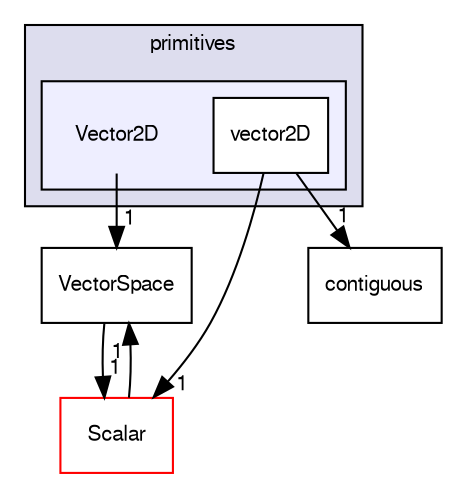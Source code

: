 digraph "src/OpenFOAM/primitives/Vector2D" {
  bgcolor=transparent;
  compound=true
  node [ fontsize="10", fontname="FreeSans"];
  edge [ labelfontsize="10", labelfontname="FreeSans"];
  subgraph clusterdir_3e50f45338116b169052b428016851aa {
    graph [ bgcolor="#ddddee", pencolor="black", label="primitives" fontname="FreeSans", fontsize="10", URL="dir_3e50f45338116b169052b428016851aa.html"]
  subgraph clusterdir_974ac155d7c04ce7d59446545c00b04b {
    graph [ bgcolor="#eeeeff", pencolor="black", label="" URL="dir_974ac155d7c04ce7d59446545c00b04b.html"];
    dir_974ac155d7c04ce7d59446545c00b04b [shape=plaintext label="Vector2D"];
    dir_82906902f48d19eeac14b65205311009 [shape=box label="vector2D" color="black" fillcolor="white" style="filled" URL="dir_82906902f48d19eeac14b65205311009.html"];
  }
  }
  dir_b4f4914e791ff496381862f16be45bae [shape=box label="Scalar" color="red" URL="dir_b4f4914e791ff496381862f16be45bae.html"];
  dir_67e43ffa00fdb90d8ab20f3d61175616 [shape=box label="VectorSpace" URL="dir_67e43ffa00fdb90d8ab20f3d61175616.html"];
  dir_1b29830830533868fb04f0e807b2ad78 [shape=box label="contiguous" URL="dir_1b29830830533868fb04f0e807b2ad78.html"];
  dir_b4f4914e791ff496381862f16be45bae->dir_67e43ffa00fdb90d8ab20f3d61175616 [headlabel="1", labeldistance=1.5 headhref="dir_002210_002253.html"];
  dir_67e43ffa00fdb90d8ab20f3d61175616->dir_b4f4914e791ff496381862f16be45bae [headlabel="1", labeldistance=1.5 headhref="dir_002253_002210.html"];
  dir_82906902f48d19eeac14b65205311009->dir_b4f4914e791ff496381862f16be45bae [headlabel="1", labeldistance=1.5 headhref="dir_002252_002210.html"];
  dir_82906902f48d19eeac14b65205311009->dir_1b29830830533868fb04f0e807b2ad78 [headlabel="1", labeldistance=1.5 headhref="dir_002252_002166.html"];
  dir_974ac155d7c04ce7d59446545c00b04b->dir_67e43ffa00fdb90d8ab20f3d61175616 [headlabel="1", labeldistance=1.5 headhref="dir_002251_002253.html"];
}
